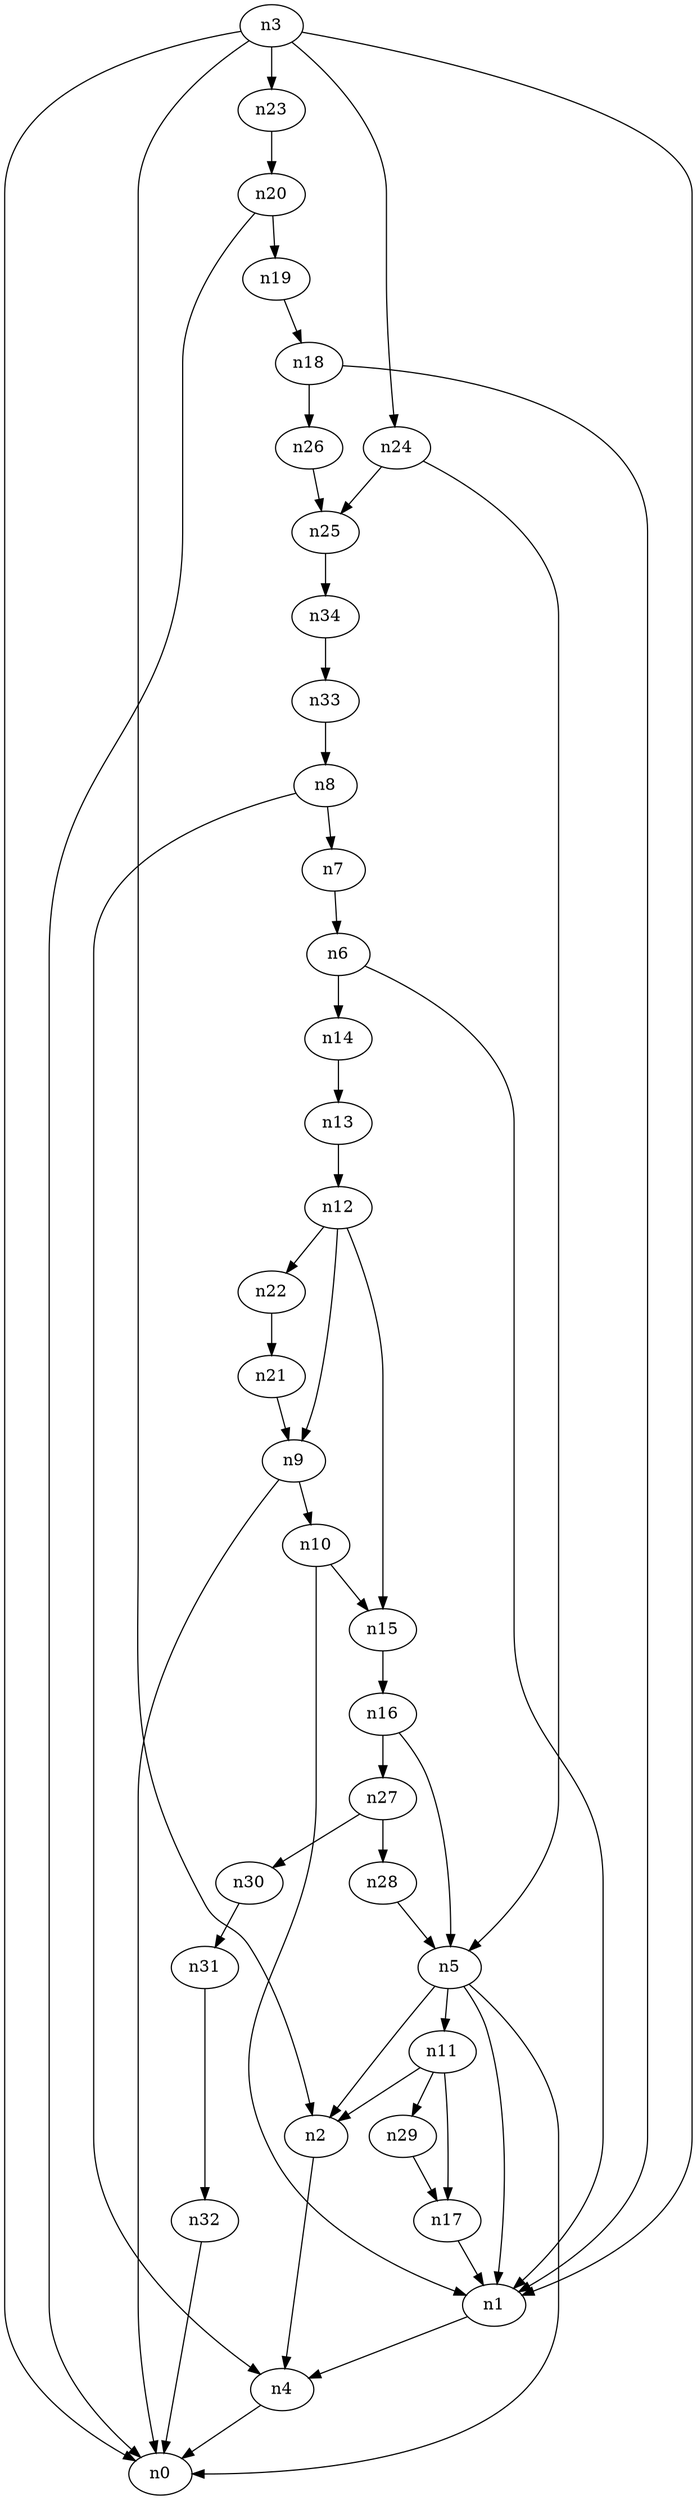 digraph G {
	n1 -> n4	 [_graphml_id=e4];
	n2 -> n4	 [_graphml_id=e7];
	n3 -> n0	 [_graphml_id=e0];
	n3 -> n1	 [_graphml_id=e3];
	n3 -> n2	 [_graphml_id=e6];
	n3 -> n23	 [_graphml_id=e35];
	n3 -> n24	 [_graphml_id=e46];
	n4 -> n0	 [_graphml_id=e1];
	n5 -> n0	 [_graphml_id=e2];
	n5 -> n1	 [_graphml_id=e5];
	n5 -> n2	 [_graphml_id=e8];
	n5 -> n11	 [_graphml_id=e17];
	n6 -> n1	 [_graphml_id=e9];
	n6 -> n14	 [_graphml_id=e21];
	n7 -> n6	 [_graphml_id=e10];
	n8 -> n4	 [_graphml_id=e12];
	n8 -> n7	 [_graphml_id=e11];
	n9 -> n0	 [_graphml_id=e13];
	n9 -> n10	 [_graphml_id=e14];
	n10 -> n1	 [_graphml_id=e15];
	n10 -> n15	 [_graphml_id=e22];
	n11 -> n2	 [_graphml_id=e16];
	n11 -> n17	 [_graphml_id=e26];
	n11 -> n29	 [_graphml_id=e45];
	n12 -> n9	 [_graphml_id=e18];
	n12 -> n15	 [_graphml_id=e27];
	n12 -> n22	 [_graphml_id=e34];
	n13 -> n12	 [_graphml_id=e19];
	n14 -> n13	 [_graphml_id=e20];
	n15 -> n16	 [_graphml_id=e23];
	n16 -> n5	 [_graphml_id=e24];
	n16 -> n27	 [_graphml_id=e41];
	n17 -> n1	 [_graphml_id=e25];
	n18 -> n1	 [_graphml_id=e28];
	n18 -> n26	 [_graphml_id=e40];
	n19 -> n18	 [_graphml_id=e29];
	n20 -> n0	 [_graphml_id=e31];
	n20 -> n19	 [_graphml_id=e30];
	n21 -> n9	 [_graphml_id=e32];
	n22 -> n21	 [_graphml_id=e33];
	n23 -> n20	 [_graphml_id=e36];
	n24 -> n5	 [_graphml_id=e37];
	n24 -> n25	 [_graphml_id=e38];
	n25 -> n34	 [_graphml_id=e53];
	n26 -> n25	 [_graphml_id=e39];
	n27 -> n28	 [_graphml_id=e42];
	n27 -> n30	 [_graphml_id=e47];
	n28 -> n5	 [_graphml_id=e43];
	n29 -> n17	 [_graphml_id=e44];
	n30 -> n31	 [_graphml_id=e48];
	n31 -> n32	 [_graphml_id=e49];
	n32 -> n0	 [_graphml_id=e50];
	n33 -> n8	 [_graphml_id=e51];
	n34 -> n33	 [_graphml_id=e52];
}
